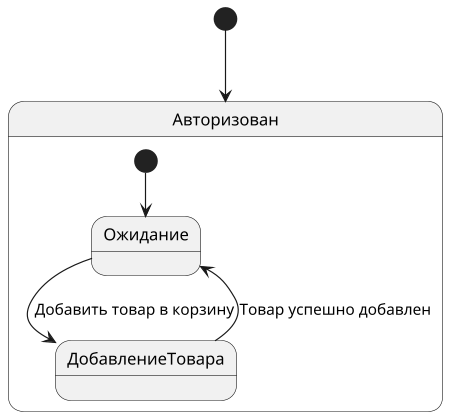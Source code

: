 @startuml
scale 450 width

[*] --> Авторизован

state Авторизован {
  [*] --> Ожидание
  Ожидание --> ДобавлениеТовара : Добавить товар в корзину
  ДобавлениеТовара --> Ожидание : Товар успешно добавлен
}

@enduml
